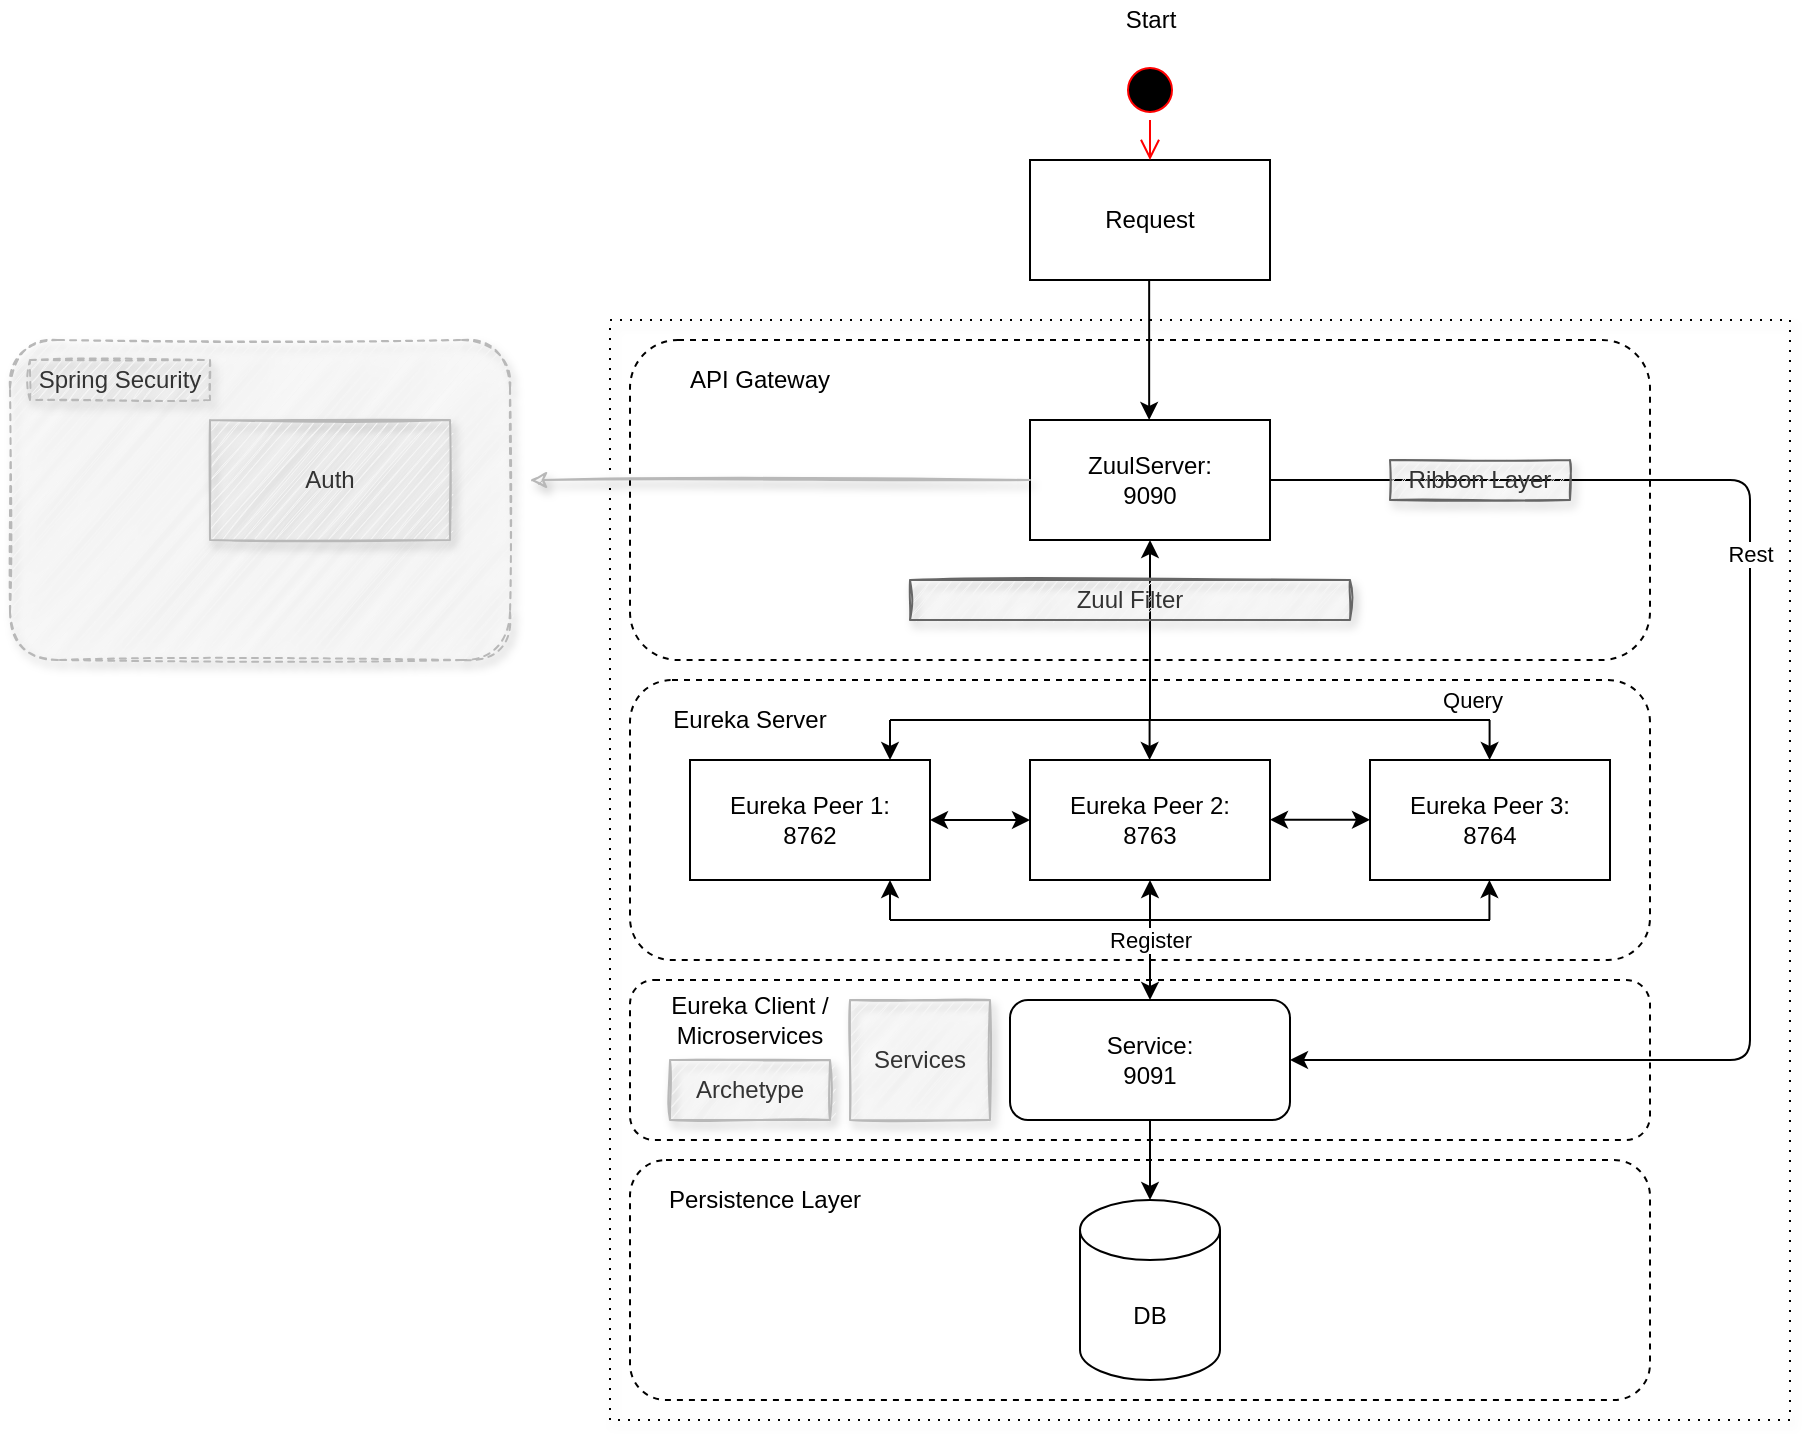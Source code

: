 <mxfile version="14.9.8"><diagram id="kgpKYQtTHZ0yAKxKKP6v" name="Page-1"><mxGraphModel dx="1382" dy="764" grid="1" gridSize="10" guides="1" tooltips="1" connect="1" arrows="1" fold="1" page="1" pageScale="1" pageWidth="850" pageHeight="1100" math="0" shadow="0"><root><mxCell id="0"/><mxCell id="1" parent="0"/><mxCell id="Z7bjm2CNwJVMUhTs0uOr-1" value="" style="rounded=0;whiteSpace=wrap;html=1;shadow=1;sketch=0;fillColor=none;dashed=1;dashPattern=1 4;" vertex="1" parent="1"><mxGeometry x="420" y="550" width="590" height="550" as="geometry"/></mxCell><mxCell id="Z7bjm2CNwJVMUhTs0uOr-2" value="" style="rounded=1;whiteSpace=wrap;html=1;dashed=1;" vertex="1" parent="1"><mxGeometry x="430" y="970" width="510" height="120" as="geometry"/></mxCell><mxCell id="Z7bjm2CNwJVMUhTs0uOr-3" value="" style="rounded=1;whiteSpace=wrap;html=1;dashed=1;" vertex="1" parent="1"><mxGeometry x="430" y="880" width="510" height="80" as="geometry"/></mxCell><mxCell id="Z7bjm2CNwJVMUhTs0uOr-4" value="" style="rounded=1;whiteSpace=wrap;html=1;dashed=1;" vertex="1" parent="1"><mxGeometry x="430" y="560" width="510" height="160" as="geometry"/></mxCell><mxCell id="Z7bjm2CNwJVMUhTs0uOr-5" value="" style="rounded=1;whiteSpace=wrap;html=1;dashed=1;" vertex="1" parent="1"><mxGeometry x="430" y="730" width="510" height="140" as="geometry"/></mxCell><mxCell id="Z7bjm2CNwJVMUhTs0uOr-6" value="ZuulServer:&lt;br&gt;9090" style="rounded=0;whiteSpace=wrap;html=1;" vertex="1" parent="1"><mxGeometry x="630" y="600" width="120" height="60" as="geometry"/></mxCell><mxCell id="Z7bjm2CNwJVMUhTs0uOr-7" value="" style="endArrow=classic;html=1;" edge="1" parent="1"><mxGeometry width="50" height="50" relative="1" as="geometry"><mxPoint x="689.58" y="530" as="sourcePoint"/><mxPoint x="689.58" y="600" as="targetPoint"/></mxGeometry></mxCell><mxCell id="Z7bjm2CNwJVMUhTs0uOr-8" value="Eureka Peer 1:&lt;br&gt;8762" style="rounded=0;whiteSpace=wrap;html=1;" vertex="1" parent="1"><mxGeometry x="460" y="770" width="120" height="60" as="geometry"/></mxCell><mxCell id="Z7bjm2CNwJVMUhTs0uOr-9" value="&lt;span&gt;Eureka Peer 2:&lt;br&gt;8763&lt;/span&gt;" style="rounded=0;whiteSpace=wrap;html=1;" vertex="1" parent="1"><mxGeometry x="630" y="770" width="120" height="60" as="geometry"/></mxCell><mxCell id="Z7bjm2CNwJVMUhTs0uOr-10" value="&lt;span&gt;Eureka Peer 3:&lt;br&gt;8764&lt;/span&gt;" style="rounded=0;whiteSpace=wrap;html=1;" vertex="1" parent="1"><mxGeometry x="800" y="770" width="120" height="60" as="geometry"/></mxCell><mxCell id="Z7bjm2CNwJVMUhTs0uOr-11" value="" style="endArrow=classic;startArrow=classic;html=1;exitX=1;exitY=0.5;exitDx=0;exitDy=0;entryX=0;entryY=0.5;entryDx=0;entryDy=0;" edge="1" parent="1" source="Z7bjm2CNwJVMUhTs0uOr-8" target="Z7bjm2CNwJVMUhTs0uOr-9"><mxGeometry width="50" height="50" relative="1" as="geometry"><mxPoint x="710" y="800" as="sourcePoint"/><mxPoint x="620" y="800" as="targetPoint"/></mxGeometry></mxCell><mxCell id="Z7bjm2CNwJVMUhTs0uOr-12" value="" style="endArrow=classic;startArrow=classic;html=1;exitX=1;exitY=0.5;exitDx=0;exitDy=0;entryX=0;entryY=0.5;entryDx=0;entryDy=0;" edge="1" parent="1"><mxGeometry width="50" height="50" relative="1" as="geometry"><mxPoint x="750.0" y="799.88" as="sourcePoint"/><mxPoint x="800" y="799.88" as="targetPoint"/></mxGeometry></mxCell><mxCell id="Z7bjm2CNwJVMUhTs0uOr-13" value="Eureka Server" style="text;html=1;strokeColor=none;fillColor=none;align=center;verticalAlign=middle;whiteSpace=wrap;rounded=0;dashed=1;" vertex="1" parent="1"><mxGeometry x="440" y="740" width="100" height="20" as="geometry"/></mxCell><mxCell id="Z7bjm2CNwJVMUhTs0uOr-14" value="Service:&lt;br&gt;9091" style="rounded=1;whiteSpace=wrap;html=1;" vertex="1" parent="1"><mxGeometry x="620" y="890" width="140" height="60" as="geometry"/></mxCell><mxCell id="Z7bjm2CNwJVMUhTs0uOr-15" value="API Gateway" style="text;html=1;strokeColor=none;fillColor=none;align=center;verticalAlign=middle;whiteSpace=wrap;rounded=0;dashed=1;" vertex="1" parent="1"><mxGeometry x="450" y="570" width="90" height="20" as="geometry"/></mxCell><mxCell id="Z7bjm2CNwJVMUhTs0uOr-16" value="DB" style="shape=cylinder3;whiteSpace=wrap;html=1;boundedLbl=1;backgroundOutline=1;size=15;" vertex="1" parent="1"><mxGeometry x="655" y="990" width="70" height="90" as="geometry"/></mxCell><mxCell id="Z7bjm2CNwJVMUhTs0uOr-17" value="" style="endArrow=classic;html=1;exitX=0.5;exitY=1;exitDx=0;exitDy=0;" edge="1" parent="1" source="Z7bjm2CNwJVMUhTs0uOr-14"><mxGeometry width="50" height="50" relative="1" as="geometry"><mxPoint x="330" y="1040" as="sourcePoint"/><mxPoint x="690" y="990" as="targetPoint"/></mxGeometry></mxCell><mxCell id="Z7bjm2CNwJVMUhTs0uOr-18" value="Eureka Client&amp;nbsp;/ Microservices" style="text;html=1;strokeColor=none;fillColor=none;align=center;verticalAlign=middle;whiteSpace=wrap;rounded=0;dashed=1;" vertex="1" parent="1"><mxGeometry x="445" y="890" width="90" height="20" as="geometry"/></mxCell><mxCell id="Z7bjm2CNwJVMUhTs0uOr-19" value="" style="endArrow=classic;html=1;entryX=1;entryY=0.5;entryDx=0;entryDy=0;exitX=1;exitY=0.5;exitDx=0;exitDy=0;" edge="1" parent="1" source="Z7bjm2CNwJVMUhTs0uOr-6" target="Z7bjm2CNwJVMUhTs0uOr-14"><mxGeometry width="50" height="50" relative="1" as="geometry"><mxPoint x="670" y="760" as="sourcePoint"/><mxPoint x="720" y="710" as="targetPoint"/><Array as="points"><mxPoint x="990" y="630"/><mxPoint x="990" y="920"/></Array></mxGeometry></mxCell><mxCell id="Z7bjm2CNwJVMUhTs0uOr-20" value="Rest" style="edgeLabel;html=1;align=center;verticalAlign=middle;resizable=0;points=[];" vertex="1" connectable="0" parent="Z7bjm2CNwJVMUhTs0uOr-19"><mxGeometry x="-0.232" relative="1" as="geometry"><mxPoint y="-15" as="offset"/></mxGeometry></mxCell><mxCell id="Z7bjm2CNwJVMUhTs0uOr-21" value="Request" style="rounded=0;whiteSpace=wrap;html=1;" vertex="1" parent="1"><mxGeometry x="630" y="470" width="120" height="60" as="geometry"/></mxCell><mxCell id="Z7bjm2CNwJVMUhTs0uOr-22" value="" style="rounded=1;whiteSpace=wrap;html=1;dashed=1;fillColor=#f5f5f5;fontColor=#333333;strokeColor=#B8B8B8;shadow=1;sketch=1;" vertex="1" parent="1"><mxGeometry x="120" y="560" width="250" height="160" as="geometry"/></mxCell><mxCell id="Z7bjm2CNwJVMUhTs0uOr-23" value="Auth" style="rounded=0;whiteSpace=wrap;html=1;fillColor=#f5f5f5;fontColor=#333333;strokeColor=#B8B8B8;shadow=1;sketch=1;" vertex="1" parent="1"><mxGeometry x="220" y="600" width="120" height="60" as="geometry"/></mxCell><mxCell id="Z7bjm2CNwJVMUhTs0uOr-24" value="Spring Security" style="text;html=1;fillColor=#f5f5f5;align=center;verticalAlign=middle;whiteSpace=wrap;rounded=0;dashed=1;fontColor=#333333;strokeColor=#B8B8B8;shadow=1;sketch=1;" vertex="1" parent="1"><mxGeometry x="130" y="570" width="90" height="20" as="geometry"/></mxCell><mxCell id="Z7bjm2CNwJVMUhTs0uOr-25" value="" style="endArrow=classic;html=1;exitX=0;exitY=0.5;exitDx=0;exitDy=0;fillColor=#f5f5f5;strokeColor=#B8B8B8;shadow=1;sketch=1;" edge="1" parent="1" source="Z7bjm2CNwJVMUhTs0uOr-6"><mxGeometry width="50" height="50" relative="1" as="geometry"><mxPoint x="500" y="630.0" as="sourcePoint"/><mxPoint x="380" y="630" as="targetPoint"/></mxGeometry></mxCell><mxCell id="Z7bjm2CNwJVMUhTs0uOr-26" value="" style="ellipse;html=1;shape=startState;fillColor=#000000;strokeColor=#ff0000;" vertex="1" parent="1"><mxGeometry x="675" y="420" width="30" height="30" as="geometry"/></mxCell><mxCell id="Z7bjm2CNwJVMUhTs0uOr-27" value="" style="edgeStyle=orthogonalEdgeStyle;html=1;verticalAlign=bottom;endArrow=open;endSize=8;strokeColor=#ff0000;" edge="1" parent="1" source="Z7bjm2CNwJVMUhTs0uOr-26"><mxGeometry relative="1" as="geometry"><mxPoint x="690" y="470" as="targetPoint"/></mxGeometry></mxCell><mxCell id="Z7bjm2CNwJVMUhTs0uOr-28" value="Start&lt;br&gt;" style="text;html=1;align=center;verticalAlign=middle;resizable=0;points=[];autosize=1;strokeColor=none;" vertex="1" parent="1"><mxGeometry x="670" y="390" width="40" height="20" as="geometry"/></mxCell><mxCell id="Z7bjm2CNwJVMUhTs0uOr-29" value="" style="endArrow=classic;html=1;" edge="1" parent="1"><mxGeometry width="50" height="50" relative="1" as="geometry"><mxPoint x="859.8" y="750" as="sourcePoint"/><mxPoint x="859.8" y="770" as="targetPoint"/></mxGeometry></mxCell><mxCell id="Z7bjm2CNwJVMUhTs0uOr-30" value="" style="endArrow=classic;html=1;" edge="1" parent="1"><mxGeometry width="50" height="50" relative="1" as="geometry"><mxPoint x="689.8" y="750" as="sourcePoint"/><mxPoint x="689.8" y="770" as="targetPoint"/></mxGeometry></mxCell><mxCell id="Z7bjm2CNwJVMUhTs0uOr-31" value="" style="endArrow=classic;html=1;" edge="1" parent="1"><mxGeometry width="50" height="50" relative="1" as="geometry"><mxPoint x="560" y="750" as="sourcePoint"/><mxPoint x="560" y="770" as="targetPoint"/></mxGeometry></mxCell><mxCell id="Z7bjm2CNwJVMUhTs0uOr-32" value="" style="endArrow=classic;html=1;" edge="1" parent="1"><mxGeometry width="50" height="50" relative="1" as="geometry"><mxPoint x="560" y="850" as="sourcePoint"/><mxPoint x="560" y="830" as="targetPoint"/></mxGeometry></mxCell><mxCell id="Z7bjm2CNwJVMUhTs0uOr-33" value="" style="endArrow=none;html=1;" edge="1" parent="1"><mxGeometry width="50" height="50" relative="1" as="geometry"><mxPoint x="560" y="750" as="sourcePoint"/><mxPoint x="860" y="750" as="targetPoint"/></mxGeometry></mxCell><mxCell id="Z7bjm2CNwJVMUhTs0uOr-34" value="Query" style="edgeLabel;html=1;align=center;verticalAlign=middle;resizable=0;points=[];" vertex="1" connectable="0" parent="Z7bjm2CNwJVMUhTs0uOr-33"><mxGeometry x="0.404" y="1" relative="1" as="geometry"><mxPoint x="80" y="-9" as="offset"/></mxGeometry></mxCell><mxCell id="Z7bjm2CNwJVMUhTs0uOr-35" value="" style="endArrow=classic;html=1;entryX=0.5;entryY=1;entryDx=0;entryDy=0;" edge="1" parent="1" target="Z7bjm2CNwJVMUhTs0uOr-6"><mxGeometry width="50" height="50" relative="1" as="geometry"><mxPoint x="690" y="750" as="sourcePoint"/><mxPoint x="620" y="670" as="targetPoint"/></mxGeometry></mxCell><mxCell id="Z7bjm2CNwJVMUhTs0uOr-36" value="" style="endArrow=classic;html=1;" edge="1" parent="1"><mxGeometry width="50" height="50" relative="1" as="geometry"><mxPoint x="690" y="850" as="sourcePoint"/><mxPoint x="690" y="830" as="targetPoint"/></mxGeometry></mxCell><mxCell id="Z7bjm2CNwJVMUhTs0uOr-37" value="" style="endArrow=classic;html=1;" edge="1" parent="1"><mxGeometry width="50" height="50" relative="1" as="geometry"><mxPoint x="859.71" y="850" as="sourcePoint"/><mxPoint x="859.71" y="830" as="targetPoint"/></mxGeometry></mxCell><mxCell id="Z7bjm2CNwJVMUhTs0uOr-38" value="" style="endArrow=none;html=1;" edge="1" parent="1"><mxGeometry width="50" height="50" relative="1" as="geometry"><mxPoint x="560" y="850" as="sourcePoint"/><mxPoint x="860" y="850" as="targetPoint"/></mxGeometry></mxCell><mxCell id="Z7bjm2CNwJVMUhTs0uOr-39" value="" style="endArrow=classic;html=1;entryX=0.5;entryY=0;entryDx=0;entryDy=0;" edge="1" parent="1" target="Z7bjm2CNwJVMUhTs0uOr-14"><mxGeometry width="50" height="50" relative="1" as="geometry"><mxPoint x="690" y="850" as="sourcePoint"/><mxPoint x="740" y="810" as="targetPoint"/></mxGeometry></mxCell><mxCell id="Z7bjm2CNwJVMUhTs0uOr-40" value="Register" style="edgeLabel;html=1;align=center;verticalAlign=middle;resizable=0;points=[];" vertex="1" connectable="0" parent="Z7bjm2CNwJVMUhTs0uOr-39"><mxGeometry x="-0.391" relative="1" as="geometry"><mxPoint y="-2" as="offset"/></mxGeometry></mxCell><mxCell id="Z7bjm2CNwJVMUhTs0uOr-41" value="Persistence Layer" style="text;html=1;strokeColor=none;fillColor=none;align=center;verticalAlign=middle;whiteSpace=wrap;rounded=0;dashed=1;" vertex="1" parent="1"><mxGeometry x="445" y="980" width="105" height="20" as="geometry"/></mxCell><mxCell id="Z7bjm2CNwJVMUhTs0uOr-42" value="Zuul Filter" style="rounded=0;whiteSpace=wrap;html=1;shadow=1;sketch=1;strokeColor=#666666;fillColor=#f5f5f5;fontColor=#333333;" vertex="1" parent="1"><mxGeometry x="570" y="680" width="220" height="20" as="geometry"/></mxCell><mxCell id="Z7bjm2CNwJVMUhTs0uOr-43" value="Ribbon Layer" style="rounded=0;whiteSpace=wrap;html=1;shadow=1;sketch=1;strokeColor=#666666;fillColor=#f5f5f5;fontColor=#333333;" vertex="1" parent="1"><mxGeometry x="810" y="620" width="90" height="20" as="geometry"/></mxCell><mxCell id="Z7bjm2CNwJVMUhTs0uOr-44" value="Archetype" style="rounded=0;whiteSpace=wrap;html=1;fillColor=#f5f5f5;fontColor=#333333;strokeColor=#B8B8B8;shadow=1;sketch=1;" vertex="1" parent="1"><mxGeometry x="450" y="920" width="80" height="30" as="geometry"/></mxCell><mxCell id="Z7bjm2CNwJVMUhTs0uOr-45" value="Services" style="rounded=0;whiteSpace=wrap;html=1;fillColor=#f5f5f5;fontColor=#333333;strokeColor=#B8B8B8;shadow=1;sketch=1;" vertex="1" parent="1"><mxGeometry x="540" y="890" width="70" height="60" as="geometry"/></mxCell></root></mxGraphModel></diagram></mxfile>